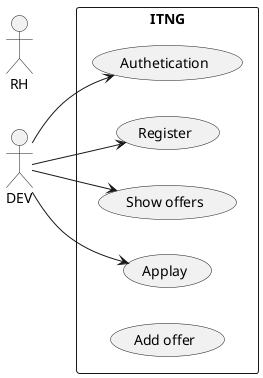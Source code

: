 @startuml
left to right direction
actor "DEV" as fc
actor "RH" as fe
rectangle ITNG {
  usecase "Authetication" as UC1
  usecase "Register" as UC2
  usecase "Show offers" as UC3
  usecase "Applay" as UC4
  usecase "Add offer" as UC5
}
fc --> UC1
fc --> UC2
fc --> UC3
fc --> UC4


@enduml
